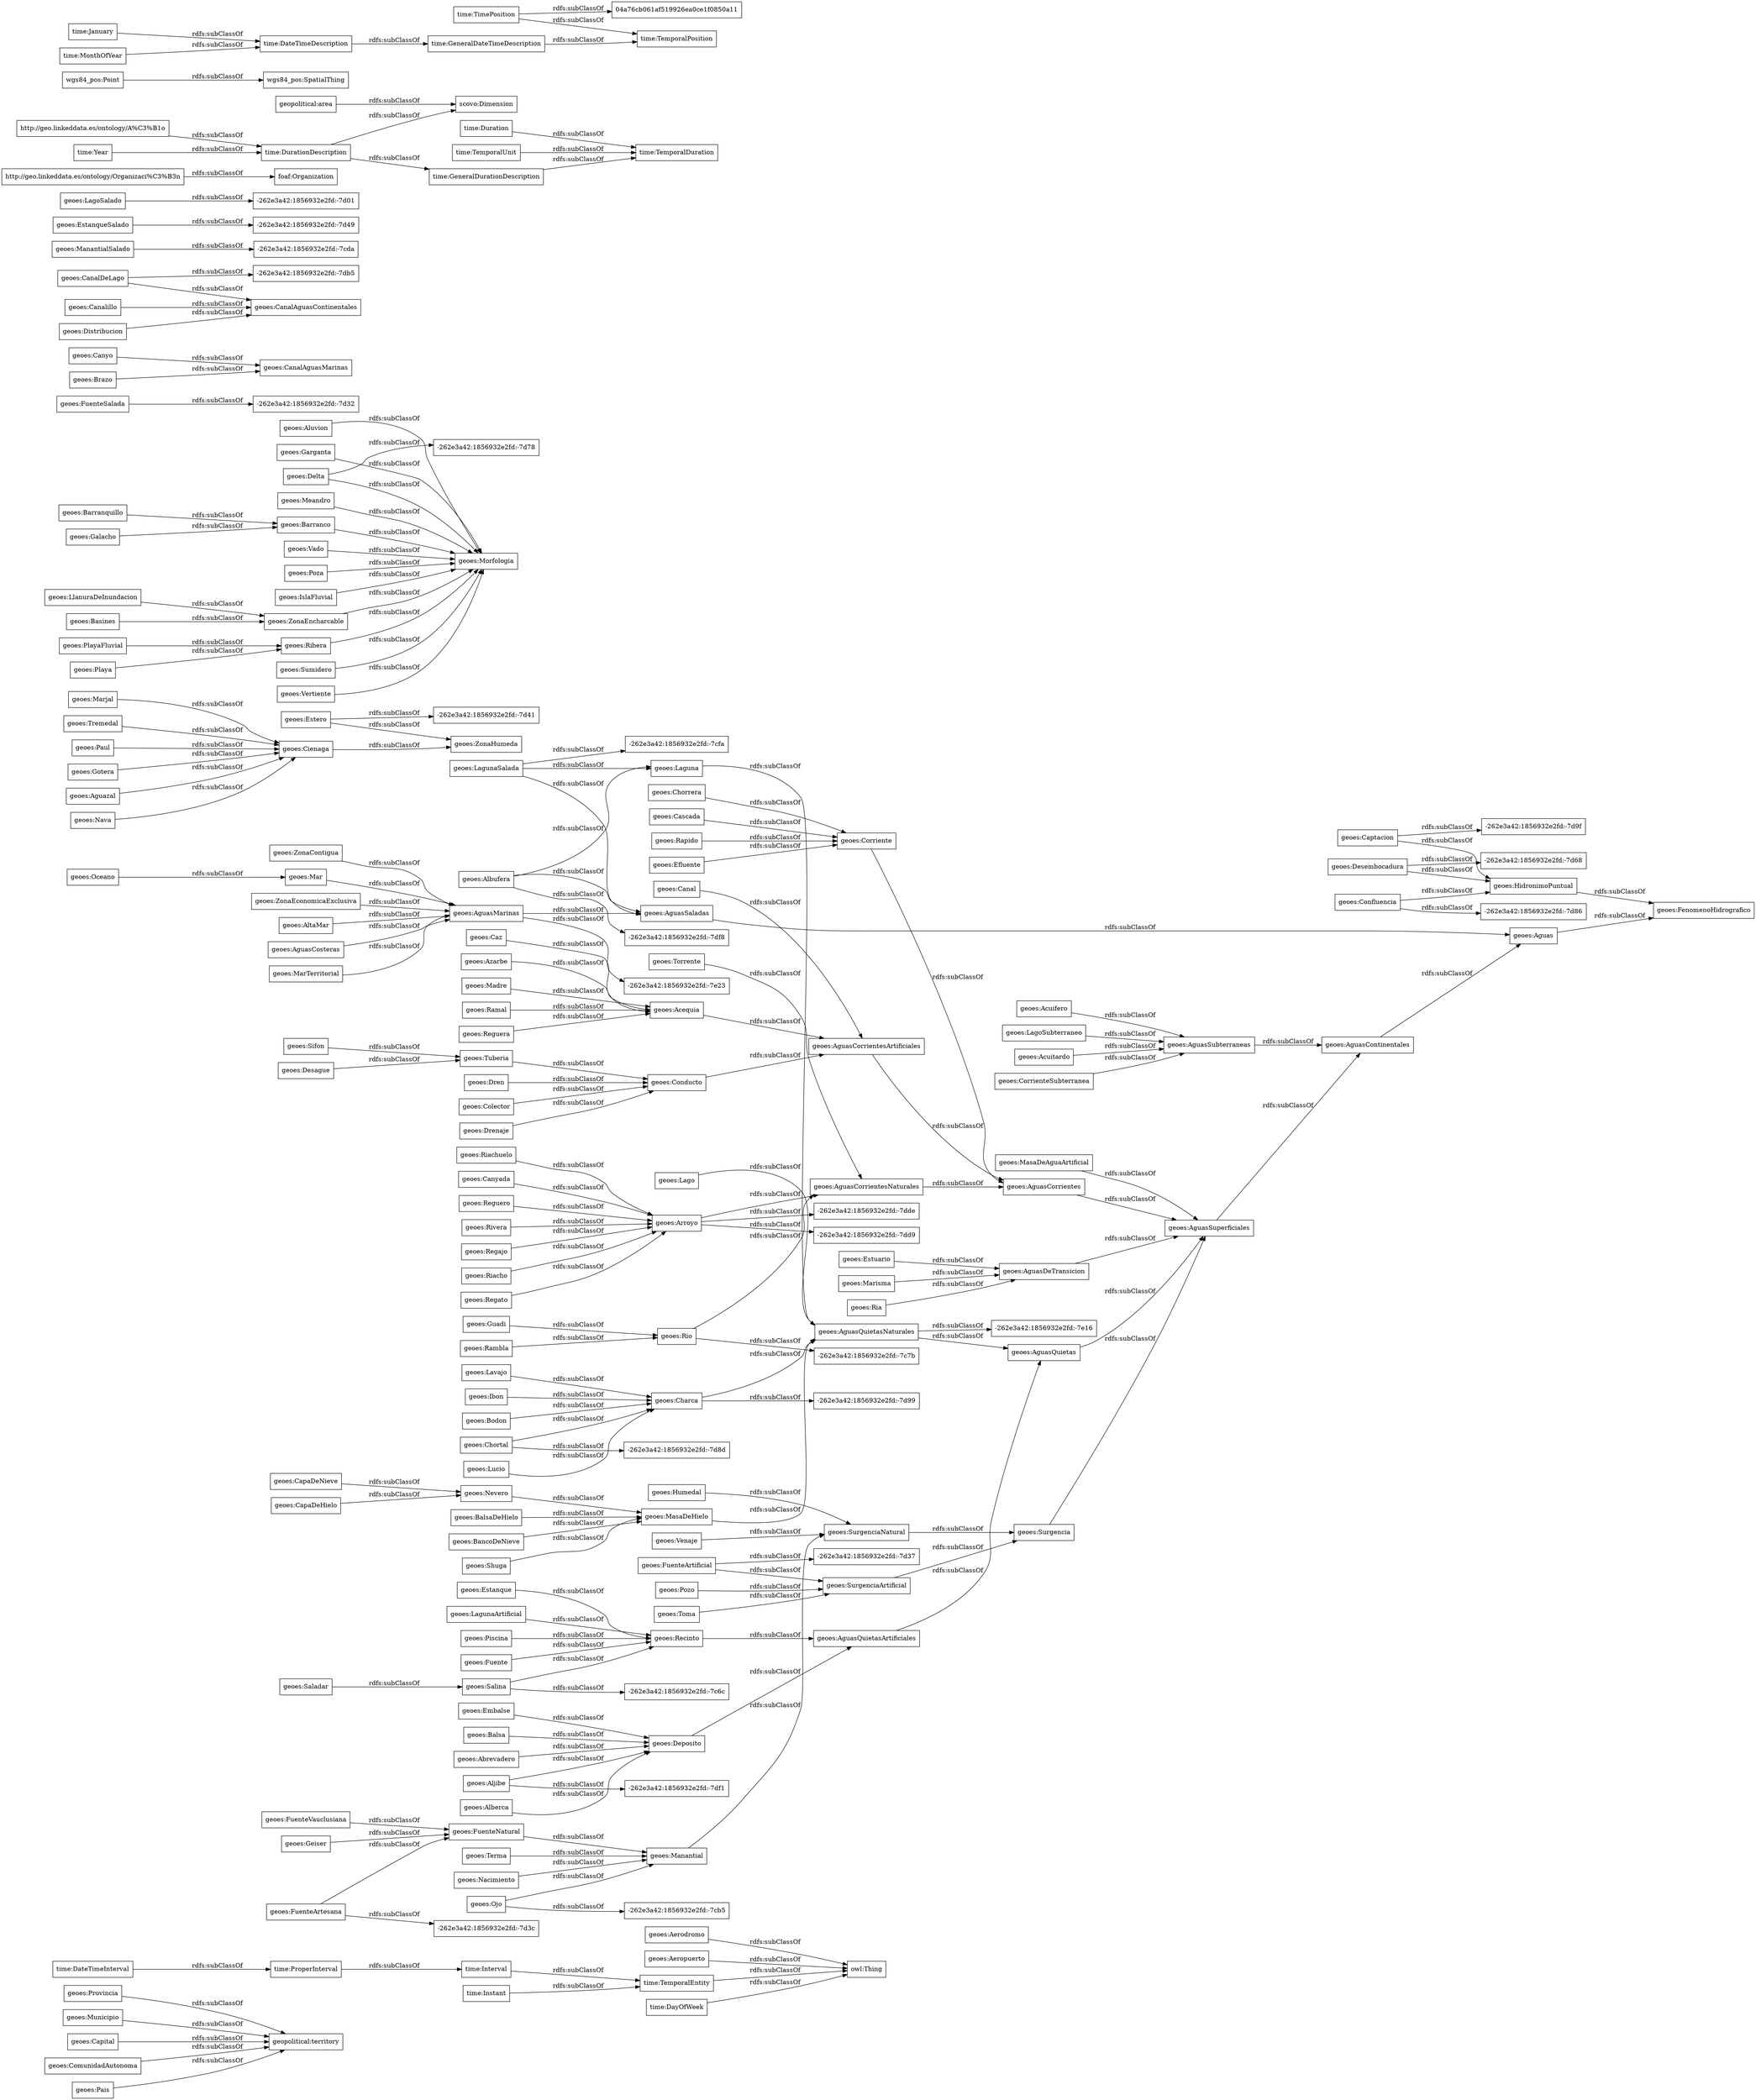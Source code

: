 digraph ar2dtool_diagram { 
rankdir=LR;
size="1000"
node [shape = rectangle, color="black"]; "geoes:Provincia" "geoes:Municipio" "geoes:Capital" "geoes:ComunidadAutonoma" "geoes:Pais" "geopolitical:territory" "geoes:Aerodromo" "owl:Thing" "geoes:Aeropuerto" "-262e3a42:1856932e2fd:-7cfa" "geoes:Estero" "geoes:ZonaContigua" "geoes:Caz" "geoes:Lavajo" "geoes:Morfologia" "-262e3a42:1856932e2fd:-7d32" "geoes:Torrente" "geoes:MasaDeAguaArtificial" "geoes:Estuario" "geoes:LlanuraDeInundacion" "geoes:Riachuelo" "geoes:Canyo" "geoes:Guadi" "-262e3a42:1856932e2fd:-7cb5" "geoes:Acuifero" "-262e3a42:1856932e2fd:-7dde" "geoes:Nevero" "geoes:FuenteArtificial" "geoes:Azarbe" "geoes:Mar" "-262e3a42:1856932e2fd:-7d86" "-262e3a42:1856932e2fd:-7d3c" "geoes:Canal" "geoes:Arroyo" "-262e3a42:1856932e2fd:-7d68" "geoes:Rio" "geoes:Estanque" "geoes:Recinto" "geoes:Saladar" "geoes:FuenteNatural" "geoes:ZonaEconomicaExclusiva" "geoes:FuenteSalada" "geoes:FenomenoHidrografico" "geoes:Barranquillo" "geoes:LagoSubterraneo" "geoes:CanalAguasContinentales" "geoes:Aluvion" "geoes:Acequia" "-262e3a42:1856932e2fd:-7c6c" "geoes:AltaMar" "geoes:Terma" "geoes:Pozo" "geoes:Canyada" "geoes:AguasCorrientes" "geoes:Garganta" "geoes:ManantialSalado" "-262e3a42:1856932e2fd:-7d49" "geoes:Delta" "geoes:Humedal" "geoes:Charca" "geoes:Marjal" "geoes:Cienaga" "geoes:LagoSalado" "geoes:Tuberia" "geoes:Poza" "geoes:IslaFluvial" "geoes:Lago" "geoes:AguasSubterraneas" "geoes:Dren" "geoes:Captacion" "geoes:Chorrera" "geoes:Ibon" "-262e3a42:1856932e2fd:-7d9f" "geoes:Nacimiento" "geoes:AguasCosteras" "geoes:HidronimoPuntual" "geoes:Albufera" "geoes:LagunaArtificial" "geoes:Colector" "geoes:Reguero" "-262e3a42:1856932e2fd:-7dd9" "geoes:Sifon" "geoes:Oceano" "geoes:CanalDeLago" "geoes:AguasQuietas" "geoes:ZonaHumeda" "geoes:ZonaEncharcable" "geoes:AguasMarinas" "geoes:PlayaFluvial" "geoes:Rivera" "geoes:Basines" "geoes:Ribera" "geoes:Embalse" "geoes:Marisma" "geoes:Ojo" "geoes:AguasSuperficiales" "geoes:Acuitardo" "geoes:Toma" "geoes:Manantial" "geoes:Piscina" "-262e3a42:1856932e2fd:-7df1" "geoes:Desembocadura" "geoes:Cascada" "geoes:Regajo" "geoes:Rapido" "geoes:CapaDeNieve" "geoes:Corriente" "geoes:EstanqueSalado" "geoes:Tremedal" "geoes:Deposito" "geoes:AguasCorrientesArtificiales" "-262e3a42:1856932e2fd:-7c7b" "geoes:Canalillo" "geoes:SurgenciaNatural" "geoes:SurgenciaArtificial" "geoes:Galacho" "geoes:Bodon" "geoes:MarTerritorial" "-262e3a42:1856932e2fd:-7d99" "geoes:Confluencia" "geoes:CanalAguasMarinas" "geoes:Riacho" "geoes:Madre" "geoes:Distribucion" "geoes:Playa" "geoes:BalsaDeHielo" "-262e3a42:1856932e2fd:-7cda" "geoes:BancoDeNieve" "-262e3a42:1856932e2fd:-7d78" "geoes:Conducto" "-262e3a42:1856932e2fd:-7db5" "geoes:CapaDeHielo" "-262e3a42:1856932e2fd:-7d37" "geoes:AguasCorrientesNaturales" "geoes:Paul" "geoes:Chortal" "-262e3a42:1856932e2fd:-7e16" "geoes:Desague" "geoes:CorrienteSubterranea" "-262e3a42:1856932e2fd:-7df8" "geoes:Sumidero" "geoes:Balsa" "geoes:Vertiente" "geoes:Abrevadero" "geoes:Aljibe" "geoes:AguasQuietasNaturales" "geoes:Fuente" "geoes:Meandro" "geoes:AguasDeTransicion" "geoes:Barranco" "geoes:MasaDeHielo" "geoes:Drenaje" "-262e3a42:1856932e2fd:-7d8d" "geoes:Vado" "geoes:Alberca" "geoes:Salina" "geoes:AguasSaladas" "geoes:Surgencia" "geoes:Gotera" "geoes:Ria" "geoes:Aguazal" "-262e3a42:1856932e2fd:-7d01" "geoes:AguasContinentales" "geoes:FuenteVauclusiana" "geoes:Lucio" "geoes:Laguna" "geoes:Aguas" "geoes:Efluente" "geoes:Ramal" "-262e3a42:1856932e2fd:-7d41" "geoes:LagunaSalada" "-262e3a42:1856932e2fd:-7e23" "geoes:AguasQuietasArtificiales" "geoes:Geiser" "geoes:FuenteArtesana" "geoes:Venaje" "geoes:Shuga" "geoes:Reguera" "geoes:Regato" "geoes:Brazo" "geoes:Nava" "geoes:Rambla" "foaf:Organization" "time:DurationDescription" "wgs84_pos:SpatialThing" "scovo:Dimension" "http://geo.linkeddata.es/ontology/Organizaci%C3%B3n" "http://geo.linkeddata.es/ontology/A%C3%B1o" "geopolitical:area" "time:GeneralDateTimeDescription" "time:DateTimeInterval" "04a76cb061af519926ea0ce1f0850a11" "time:TemporalDuration" "time:Duration" "time:GeneralDurationDescription" "time:January" "time:ProperInterval" "time:TimePosition" "time:TemporalPosition" "time:Interval" "time:TemporalEntity" "time:Year" "time:MonthOfYear" "time:DateTimeDescription" "time:TemporalUnit" "time:Instant" "time:DayOfWeek" ; /*classes style*/
	"time:Year" -> "time:DurationDescription" [ label = "rdfs:subClassOf" ];
	"geoes:Municipio" -> "geopolitical:territory" [ label = "rdfs:subClassOf" ];
	"geoes:AguasContinentales" -> "geoes:Aguas" [ label = "rdfs:subClassOf" ];
	"time:Instant" -> "time:TemporalEntity" [ label = "rdfs:subClassOf" ];
	"geoes:Conducto" -> "geoes:AguasCorrientesArtificiales" [ label = "rdfs:subClassOf" ];
	"geoes:Nava" -> "geoes:Cienaga" [ label = "rdfs:subClassOf" ];
	"geoes:AguasCorrientes" -> "geoes:AguasSuperficiales" [ label = "rdfs:subClassOf" ];
	"geoes:Rapido" -> "geoes:Corriente" [ label = "rdfs:subClassOf" ];
	"geoes:Reguero" -> "geoes:Arroyo" [ label = "rdfs:subClassOf" ];
	"geoes:EstanqueSalado" -> "-262e3a42:1856932e2fd:-7d49" [ label = "rdfs:subClassOf" ];
	"geoes:Vado" -> "geoes:Morfologia" [ label = "rdfs:subClassOf" ];
	"geoes:Rambla" -> "geoes:Rio" [ label = "rdfs:subClassOf" ];
	"geoes:Capital" -> "geopolitical:territory" [ label = "rdfs:subClassOf" ];
	"geoes:Aerodromo" -> "owl:Thing" [ label = "rdfs:subClassOf" ];
	"geoes:Ibon" -> "geoes:Charca" [ label = "rdfs:subClassOf" ];
	"geoes:Basines" -> "geoes:ZonaEncharcable" [ label = "rdfs:subClassOf" ];
	"geoes:Lucio" -> "geoes:Charca" [ label = "rdfs:subClassOf" ];
	"geoes:Galacho" -> "geoes:Barranco" [ label = "rdfs:subClassOf" ];
	"geoes:Lavajo" -> "geoes:Charca" [ label = "rdfs:subClassOf" ];
	"geoes:Delta" -> "-262e3a42:1856932e2fd:-7d78" [ label = "rdfs:subClassOf" ];
	"geoes:Delta" -> "geoes:Morfologia" [ label = "rdfs:subClassOf" ];
	"geoes:ZonaContigua" -> "geoes:AguasMarinas" [ label = "rdfs:subClassOf" ];
	"geoes:AltaMar" -> "geoes:AguasMarinas" [ label = "rdfs:subClassOf" ];
	"geoes:Acuifero" -> "geoes:AguasSubterraneas" [ label = "rdfs:subClassOf" ];
	"geoes:Rivera" -> "geoes:Arroyo" [ label = "rdfs:subClassOf" ];
	"time:DayOfWeek" -> "owl:Thing" [ label = "rdfs:subClassOf" ];
	"time:Interval" -> "time:TemporalEntity" [ label = "rdfs:subClassOf" ];
	"geoes:Aguas" -> "geoes:FenomenoHidrografico" [ label = "rdfs:subClassOf" ];
	"geoes:FuenteSalada" -> "-262e3a42:1856932e2fd:-7d32" [ label = "rdfs:subClassOf" ];
	"geoes:ZonaEncharcable" -> "geoes:Morfologia" [ label = "rdfs:subClassOf" ];
	"geoes:Ramal" -> "geoes:Acequia" [ label = "rdfs:subClassOf" ];
	"geoes:Riacho" -> "geoes:Arroyo" [ label = "rdfs:subClassOf" ];
	"geoes:Albufera" -> "-262e3a42:1856932e2fd:-7df8" [ label = "rdfs:subClassOf" ];
	"geoes:Albufera" -> "geoes:Laguna" [ label = "rdfs:subClassOf" ];
	"geoes:Albufera" -> "geoes:AguasSaladas" [ label = "rdfs:subClassOf" ];
	"geoes:Gotera" -> "geoes:Cienaga" [ label = "rdfs:subClassOf" ];
	"geoes:Pozo" -> "geoes:SurgenciaArtificial" [ label = "rdfs:subClassOf" ];
	"geoes:Canalillo" -> "geoes:CanalAguasContinentales" [ label = "rdfs:subClassOf" ];
	"geoes:Madre" -> "geoes:Acequia" [ label = "rdfs:subClassOf" ];
	"geoes:Desembocadura" -> "-262e3a42:1856932e2fd:-7d68" [ label = "rdfs:subClassOf" ];
	"geoes:Desembocadura" -> "geoes:HidronimoPuntual" [ label = "rdfs:subClassOf" ];
	"geoes:Salina" -> "-262e3a42:1856932e2fd:-7c6c" [ label = "rdfs:subClassOf" ];
	"geoes:Salina" -> "geoes:Recinto" [ label = "rdfs:subClassOf" ];
	"geoes:Fuente" -> "geoes:Recinto" [ label = "rdfs:subClassOf" ];
	"time:DateTimeInterval" -> "time:ProperInterval" [ label = "rdfs:subClassOf" ];
	"geoes:Marisma" -> "geoes:AguasDeTransicion" [ label = "rdfs:subClassOf" ];
	"geoes:Efluente" -> "geoes:Corriente" [ label = "rdfs:subClassOf" ];
	"time:GeneralDateTimeDescription" -> "time:TemporalPosition" [ label = "rdfs:subClassOf" ];
	"geoes:Canal" -> "geoes:AguasCorrientesArtificiales" [ label = "rdfs:subClassOf" ];
	"geoes:Chorrera" -> "geoes:Corriente" [ label = "rdfs:subClassOf" ];
	"time:MonthOfYear" -> "time:DateTimeDescription" [ label = "rdfs:subClassOf" ];
	"geoes:Nevero" -> "geoes:MasaDeHielo" [ label = "rdfs:subClassOf" ];
	"geoes:Estuario" -> "geoes:AguasDeTransicion" [ label = "rdfs:subClassOf" ];
	"geoes:Garganta" -> "geoes:Morfologia" [ label = "rdfs:subClassOf" ];
	"geoes:Piscina" -> "geoes:Recinto" [ label = "rdfs:subClassOf" ];
	"geoes:AguasCosteras" -> "geoes:AguasMarinas" [ label = "rdfs:subClassOf" ];
	"time:DateTimeDescription" -> "time:GeneralDateTimeDescription" [ label = "rdfs:subClassOf" ];
	"time:ProperInterval" -> "time:Interval" [ label = "rdfs:subClassOf" ];
	"geoes:AguasQuietas" -> "geoes:AguasSuperficiales" [ label = "rdfs:subClassOf" ];
	"geoes:Meandro" -> "geoes:Morfologia" [ label = "rdfs:subClassOf" ];
	"geoes:LagunaSalada" -> "-262e3a42:1856932e2fd:-7cfa" [ label = "rdfs:subClassOf" ];
	"geoes:LagunaSalada" -> "geoes:Laguna" [ label = "rdfs:subClassOf" ];
	"geoes:LagunaSalada" -> "geoes:AguasSaladas" [ label = "rdfs:subClassOf" ];
	"geoes:Caz" -> "geoes:Acequia" [ label = "rdfs:subClassOf" ];
	"geoes:Charca" -> "-262e3a42:1856932e2fd:-7d99" [ label = "rdfs:subClassOf" ];
	"geoes:Charca" -> "geoes:AguasQuietasNaturales" [ label = "rdfs:subClassOf" ];
	"geoes:AguasQuietasNaturales" -> "-262e3a42:1856932e2fd:-7e16" [ label = "rdfs:subClassOf" ];
	"geoes:AguasQuietasNaturales" -> "geoes:AguasQuietas" [ label = "rdfs:subClassOf" ];
	"geoes:IslaFluvial" -> "geoes:Morfologia" [ label = "rdfs:subClassOf" ];
	"geoes:Aljibe" -> "-262e3a42:1856932e2fd:-7df1" [ label = "rdfs:subClassOf" ];
	"geoes:Aljibe" -> "geoes:Deposito" [ label = "rdfs:subClassOf" ];
	"geoes:BalsaDeHielo" -> "geoes:MasaDeHielo" [ label = "rdfs:subClassOf" ];
	"geoes:MasaDeHielo" -> "geoes:AguasQuietasNaturales" [ label = "rdfs:subClassOf" ];
	"geoes:Balsa" -> "geoes:Deposito" [ label = "rdfs:subClassOf" ];
	"geoes:FuenteVauclusiana" -> "geoes:FuenteNatural" [ label = "rdfs:subClassOf" ];
	"geoes:Tremedal" -> "geoes:Cienaga" [ label = "rdfs:subClassOf" ];
	"http://geo.linkeddata.es/ontology/A%C3%B1o" -> "time:DurationDescription" [ label = "rdfs:subClassOf" ];
	"geoes:Confluencia" -> "-262e3a42:1856932e2fd:-7d86" [ label = "rdfs:subClassOf" ];
	"geoes:Confluencia" -> "geoes:HidronimoPuntual" [ label = "rdfs:subClassOf" ];
	"geoes:CapaDeHielo" -> "geoes:Nevero" [ label = "rdfs:subClassOf" ];
	"geoes:SurgenciaNatural" -> "geoes:Surgencia" [ label = "rdfs:subClassOf" ];
	"geoes:Playa" -> "geoes:Ribera" [ label = "rdfs:subClassOf" ];
	"geoes:Guadi" -> "geoes:Rio" [ label = "rdfs:subClassOf" ];
	"geoes:Sifon" -> "geoes:Tuberia" [ label = "rdfs:subClassOf" ];
	"geoes:Torrente" -> "geoes:AguasCorrientesNaturales" [ label = "rdfs:subClassOf" ];
	"geoes:CanalDeLago" -> "-262e3a42:1856932e2fd:-7db5" [ label = "rdfs:subClassOf" ];
	"geoes:CanalDeLago" -> "geoes:CanalAguasContinentales" [ label = "rdfs:subClassOf" ];
	"geoes:Acuitardo" -> "geoes:AguasSubterraneas" [ label = "rdfs:subClassOf" ];
	"time:GeneralDurationDescription" -> "time:TemporalDuration" [ label = "rdfs:subClassOf" ];
	"geoes:Azarbe" -> "geoes:Acequia" [ label = "rdfs:subClassOf" ];
	"geoes:Aeropuerto" -> "owl:Thing" [ label = "rdfs:subClassOf" ];
	"geoes:Mar" -> "geoes:AguasMarinas" [ label = "rdfs:subClassOf" ];
	"geoes:Canyada" -> "geoes:Arroyo" [ label = "rdfs:subClassOf" ];
	"geoes:Arroyo" -> "-262e3a42:1856932e2fd:-7dde" [ label = "rdfs:subClassOf" ];
	"geoes:Arroyo" -> "geoes:AguasCorrientesNaturales" [ label = "rdfs:subClassOf" ];
	"geoes:Arroyo" -> "-262e3a42:1856932e2fd:-7dd9" [ label = "rdfs:subClassOf" ];
	"geoes:Regajo" -> "geoes:Arroyo" [ label = "rdfs:subClassOf" ];
	"geopolitical:area" -> "scovo:Dimension" [ label = "rdfs:subClassOf" ];
	"geoes:Bodon" -> "geoes:Charca" [ label = "rdfs:subClassOf" ];
	"geoes:Riachuelo" -> "geoes:Arroyo" [ label = "rdfs:subClassOf" ];
	"geoes:LagoSubterraneo" -> "geoes:AguasSubterraneas" [ label = "rdfs:subClassOf" ];
	"time:TemporalUnit" -> "time:TemporalDuration" [ label = "rdfs:subClassOf" ];
	"geoes:PlayaFluvial" -> "geoes:Ribera" [ label = "rdfs:subClassOf" ];
	"geoes:ZonaEconomicaExclusiva" -> "geoes:AguasMarinas" [ label = "rdfs:subClassOf" ];
	"geoes:AguasCorrientesArtificiales" -> "geoes:AguasCorrientes" [ label = "rdfs:subClassOf" ];
	"geoes:Manantial" -> "geoes:SurgenciaNatural" [ label = "rdfs:subClassOf" ];
	"geoes:AguasSuperficiales" -> "geoes:AguasContinentales" [ label = "rdfs:subClassOf" ];
	"time:DurationDescription" -> "time:GeneralDurationDescription" [ label = "rdfs:subClassOf" ];
	"time:DurationDescription" -> "scovo:Dimension" [ label = "rdfs:subClassOf" ];
	"geoes:Deposito" -> "geoes:AguasQuietasArtificiales" [ label = "rdfs:subClassOf" ];
	"geoes:Captacion" -> "-262e3a42:1856932e2fd:-7d9f" [ label = "rdfs:subClassOf" ];
	"geoes:Captacion" -> "geoes:HidronimoPuntual" [ label = "rdfs:subClassOf" ];
	"geoes:Tuberia" -> "geoes:Conducto" [ label = "rdfs:subClassOf" ];
	"time:January" -> "time:DateTimeDescription" [ label = "rdfs:subClassOf" ];
	"geoes:AguasDeTransicion" -> "geoes:AguasSuperficiales" [ label = "rdfs:subClassOf" ];
	"geoes:Ria" -> "geoes:AguasDeTransicion" [ label = "rdfs:subClassOf" ];
	"geoes:Regato" -> "geoes:Arroyo" [ label = "rdfs:subClassOf" ];
	"geoes:Ribera" -> "geoes:Morfologia" [ label = "rdfs:subClassOf" ];
	"geoes:Drenaje" -> "geoes:Conducto" [ label = "rdfs:subClassOf" ];
	"geoes:Corriente" -> "geoes:AguasCorrientes" [ label = "rdfs:subClassOf" ];
	"geoes:FuenteArtesana" -> "-262e3a42:1856932e2fd:-7d3c" [ label = "rdfs:subClassOf" ];
	"geoes:FuenteArtesana" -> "geoes:FuenteNatural" [ label = "rdfs:subClassOf" ];
	"geoes:Oceano" -> "geoes:Mar" [ label = "rdfs:subClassOf" ];
	"geoes:Barranquillo" -> "geoes:Barranco" [ label = "rdfs:subClassOf" ];
	"geoes:MasaDeAguaArtificial" -> "geoes:AguasSuperficiales" [ label = "rdfs:subClassOf" ];
	"geoes:FuenteNatural" -> "geoes:Manantial" [ label = "rdfs:subClassOf" ];
	"geoes:Laguna" -> "geoes:AguasQuietasNaturales" [ label = "rdfs:subClassOf" ];
	"geoes:Nacimiento" -> "geoes:Manantial" [ label = "rdfs:subClassOf" ];
	"geoes:Dren" -> "geoes:Conducto" [ label = "rdfs:subClassOf" ];
	"geoes:CapaDeNieve" -> "geoes:Nevero" [ label = "rdfs:subClassOf" ];
	"geoes:LlanuraDeInundacion" -> "geoes:ZonaEncharcable" [ label = "rdfs:subClassOf" ];
	"geoes:Ojo" -> "-262e3a42:1856932e2fd:-7cb5" [ label = "rdfs:subClassOf" ];
	"geoes:Ojo" -> "geoes:Manantial" [ label = "rdfs:subClassOf" ];
	"geoes:Terma" -> "geoes:Manantial" [ label = "rdfs:subClassOf" ];
	"geoes:Vertiente" -> "geoes:Morfologia" [ label = "rdfs:subClassOf" ];
	"geoes:Barranco" -> "geoes:Morfologia" [ label = "rdfs:subClassOf" ];
	"geoes:AguasMarinas" -> "-262e3a42:1856932e2fd:-7e23" [ label = "rdfs:subClassOf" ];
	"geoes:AguasMarinas" -> "geoes:AguasSaladas" [ label = "rdfs:subClassOf" ];
	"geoes:Estero" -> "-262e3a42:1856932e2fd:-7d41" [ label = "rdfs:subClassOf" ];
	"geoes:Estero" -> "geoes:ZonaHumeda" [ label = "rdfs:subClassOf" ];
	"geoes:Brazo" -> "geoes:CanalAguasMarinas" [ label = "rdfs:subClassOf" ];
	"geoes:Pais" -> "geopolitical:territory" [ label = "rdfs:subClassOf" ];
	"geoes:Shuga" -> "geoes:MasaDeHielo" [ label = "rdfs:subClassOf" ];
	"time:Duration" -> "time:TemporalDuration" [ label = "rdfs:subClassOf" ];
	"geoes:AguasSaladas" -> "geoes:Aguas" [ label = "rdfs:subClassOf" ];
	"geoes:BancoDeNieve" -> "geoes:MasaDeHielo" [ label = "rdfs:subClassOf" ];
	"geoes:Alberca" -> "geoes:Deposito" [ label = "rdfs:subClassOf" ];
	"geoes:Paul" -> "geoes:Cienaga" [ label = "rdfs:subClassOf" ];
	"geoes:Reguera" -> "geoes:Acequia" [ label = "rdfs:subClassOf" ];
	"geoes:Geiser" -> "geoes:FuenteNatural" [ label = "rdfs:subClassOf" ];
	"geoes:Abrevadero" -> "geoes:Deposito" [ label = "rdfs:subClassOf" ];
	"wgs84_pos:Point" -> "wgs84_pos:SpatialThing" [ label = "rdfs:subClassOf" ];
	"geoes:Marjal" -> "geoes:Cienaga" [ label = "rdfs:subClassOf" ];
	"geoes:Canyo" -> "geoes:CanalAguasMarinas" [ label = "rdfs:subClassOf" ];
	"geoes:AguasQuietasArtificiales" -> "geoes:AguasQuietas" [ label = "rdfs:subClassOf" ];
	"geoes:Provincia" -> "geopolitical:territory" [ label = "rdfs:subClassOf" ];
	"geoes:SurgenciaArtificial" -> "geoes:Surgencia" [ label = "rdfs:subClassOf" ];
	"geoes:Venaje" -> "geoes:SurgenciaNatural" [ label = "rdfs:subClassOf" ];
	"geoes:Distribucion" -> "geoes:CanalAguasContinentales" [ label = "rdfs:subClassOf" ];
	"time:TemporalEntity" -> "owl:Thing" [ label = "rdfs:subClassOf" ];
	"geoes:ComunidadAutonoma" -> "geopolitical:territory" [ label = "rdfs:subClassOf" ];
	"geoes:Aluvion" -> "geoes:Morfologia" [ label = "rdfs:subClassOf" ];
	"geoes:Desague" -> "geoes:Tuberia" [ label = "rdfs:subClassOf" ];
	"geoes:ManantialSalado" -> "-262e3a42:1856932e2fd:-7cda" [ label = "rdfs:subClassOf" ];
	"geoes:Surgencia" -> "geoes:AguasSuperficiales" [ label = "rdfs:subClassOf" ];
	"geoes:CorrienteSubterranea" -> "geoes:AguasSubterraneas" [ label = "rdfs:subClassOf" ];
	"geoes:Acequia" -> "geoes:AguasCorrientesArtificiales" [ label = "rdfs:subClassOf" ];
	"geoes:Chortal" -> "-262e3a42:1856932e2fd:-7d8d" [ label = "rdfs:subClassOf" ];
	"geoes:Chortal" -> "geoes:Charca" [ label = "rdfs:subClassOf" ];
	"geoes:Cienaga" -> "geoes:ZonaHumeda" [ label = "rdfs:subClassOf" ];
	"geoes:Embalse" -> "geoes:Deposito" [ label = "rdfs:subClassOf" ];
	"geoes:Poza" -> "geoes:Morfologia" [ label = "rdfs:subClassOf" ];
	"geoes:Estanque" -> "geoes:Recinto" [ label = "rdfs:subClassOf" ];
	"geoes:Aguazal" -> "geoes:Cienaga" [ label = "rdfs:subClassOf" ];
	"http://geo.linkeddata.es/ontology/Organizaci%C3%B3n" -> "foaf:Organization" [ label = "rdfs:subClassOf" ];
	"geoes:AguasCorrientesNaturales" -> "geoes:AguasCorrientes" [ label = "rdfs:subClassOf" ];
	"geoes:Recinto" -> "geoes:AguasQuietasArtificiales" [ label = "rdfs:subClassOf" ];
	"geoes:HidronimoPuntual" -> "geoes:FenomenoHidrografico" [ label = "rdfs:subClassOf" ];
	"geoes:LagunaArtificial" -> "geoes:Recinto" [ label = "rdfs:subClassOf" ];
	"time:TimePosition" -> "04a76cb061af519926ea0ce1f0850a11" [ label = "rdfs:subClassOf" ];
	"time:TimePosition" -> "time:TemporalPosition" [ label = "rdfs:subClassOf" ];
	"geoes:Colector" -> "geoes:Conducto" [ label = "rdfs:subClassOf" ];
	"geoes:Rio" -> "-262e3a42:1856932e2fd:-7c7b" [ label = "rdfs:subClassOf" ];
	"geoes:Rio" -> "geoes:AguasCorrientesNaturales" [ label = "rdfs:subClassOf" ];
	"geoes:Saladar" -> "geoes:Salina" [ label = "rdfs:subClassOf" ];
	"geoes:LagoSalado" -> "-262e3a42:1856932e2fd:-7d01" [ label = "rdfs:subClassOf" ];
	"geoes:Lago" -> "geoes:AguasQuietasNaturales" [ label = "rdfs:subClassOf" ];
	"geoes:Sumidero" -> "geoes:Morfologia" [ label = "rdfs:subClassOf" ];
	"geoes:Humedal" -> "geoes:SurgenciaNatural" [ label = "rdfs:subClassOf" ];
	"geoes:MarTerritorial" -> "geoes:AguasMarinas" [ label = "rdfs:subClassOf" ];
	"geoes:Cascada" -> "geoes:Corriente" [ label = "rdfs:subClassOf" ];
	"geoes:AguasSubterraneas" -> "geoes:AguasContinentales" [ label = "rdfs:subClassOf" ];
	"geoes:Toma" -> "geoes:SurgenciaArtificial" [ label = "rdfs:subClassOf" ];
	"geoes:FuenteArtificial" -> "-262e3a42:1856932e2fd:-7d37" [ label = "rdfs:subClassOf" ];
	"geoes:FuenteArtificial" -> "geoes:SurgenciaArtificial" [ label = "rdfs:subClassOf" ];

}
